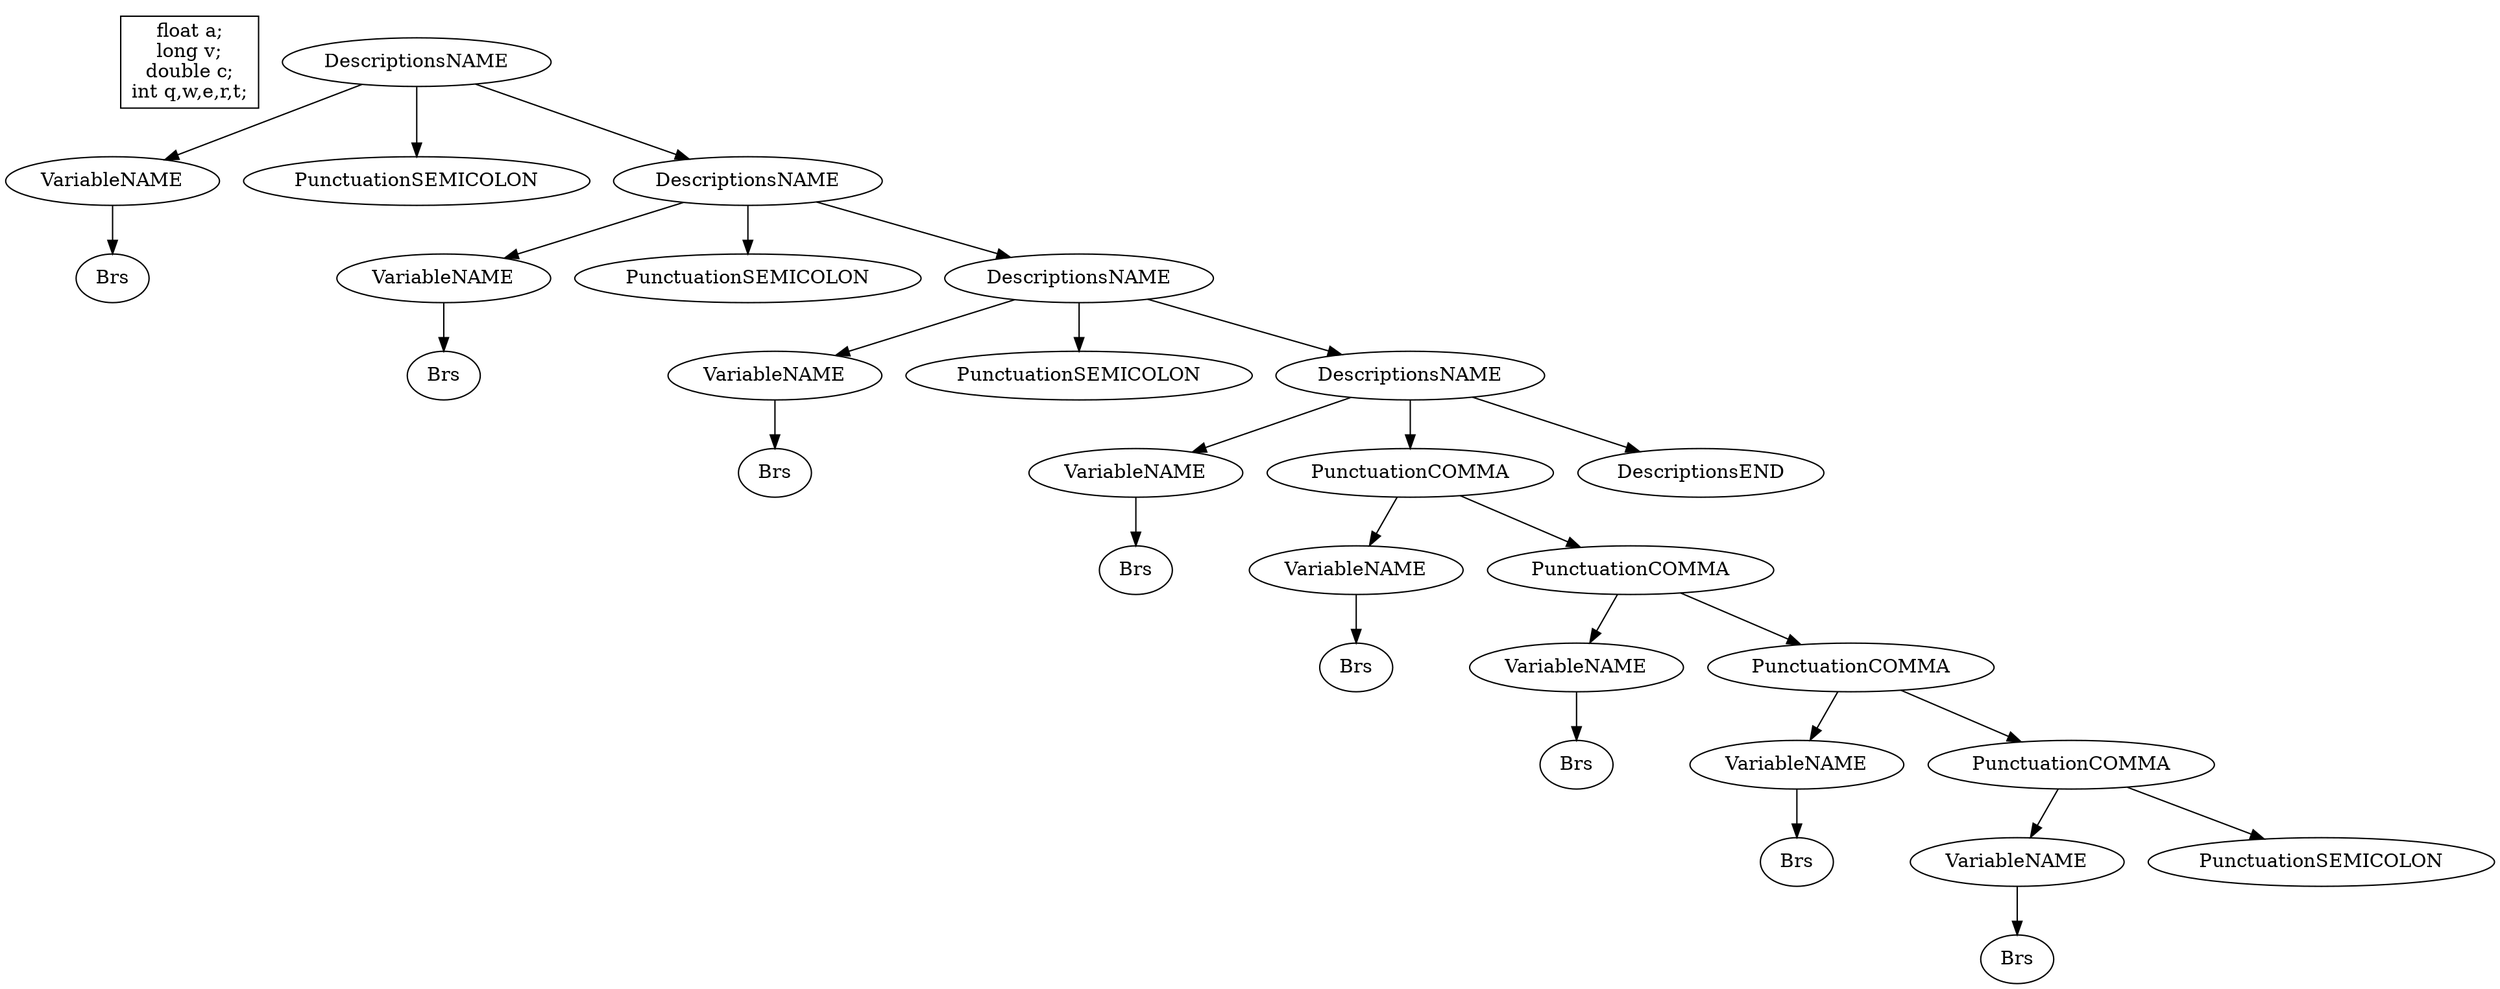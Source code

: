 digraph G { 
	subgraph clusterHeader {
		margin=0
		style="invis"
		HEADER [shape="box" label="float a;
long v;
double c;
int q,w,e,r,t;"];
	}	1->2;
	2->3;
	1->4;
	1->5;
	5->6;
	6->7;
	5->8;
	5->9;
	9->10;
	10->11;
	9->12;
	9->13;
	13->14;
	14->15;
	13->16;
	16->17;
	17->18;
	16->19;
	19->20;
	20->21;
	19->22;
	22->23;
	23->24;
	22->25;
	25->26;
	26->27;
	25->28;
	13->29;
	1[label=DescriptionsNAME];
	2[label=VariableNAME];
	3[label=Brs];
	4[label=PunctuationSEMICOLON];
	5[label=DescriptionsNAME];
	6[label=VariableNAME];
	7[label=Brs];
	8[label=PunctuationSEMICOLON];
	9[label=DescriptionsNAME];
	10[label=VariableNAME];
	11[label=Brs];
	12[label=PunctuationSEMICOLON];
	13[label=DescriptionsNAME];
	14[label=VariableNAME];
	15[label=Brs];
	16[label=PunctuationCOMMA];
	17[label=VariableNAME];
	18[label=Brs];
	19[label=PunctuationCOMMA];
	20[label=VariableNAME];
	21[label=Brs];
	22[label=PunctuationCOMMA];
	23[label=VariableNAME];
	24[label=Brs];
	25[label=PunctuationCOMMA];
	26[label=VariableNAME];
	27[label=Brs];
	28[label=PunctuationSEMICOLON];
	29[label=DescriptionsEND];
}